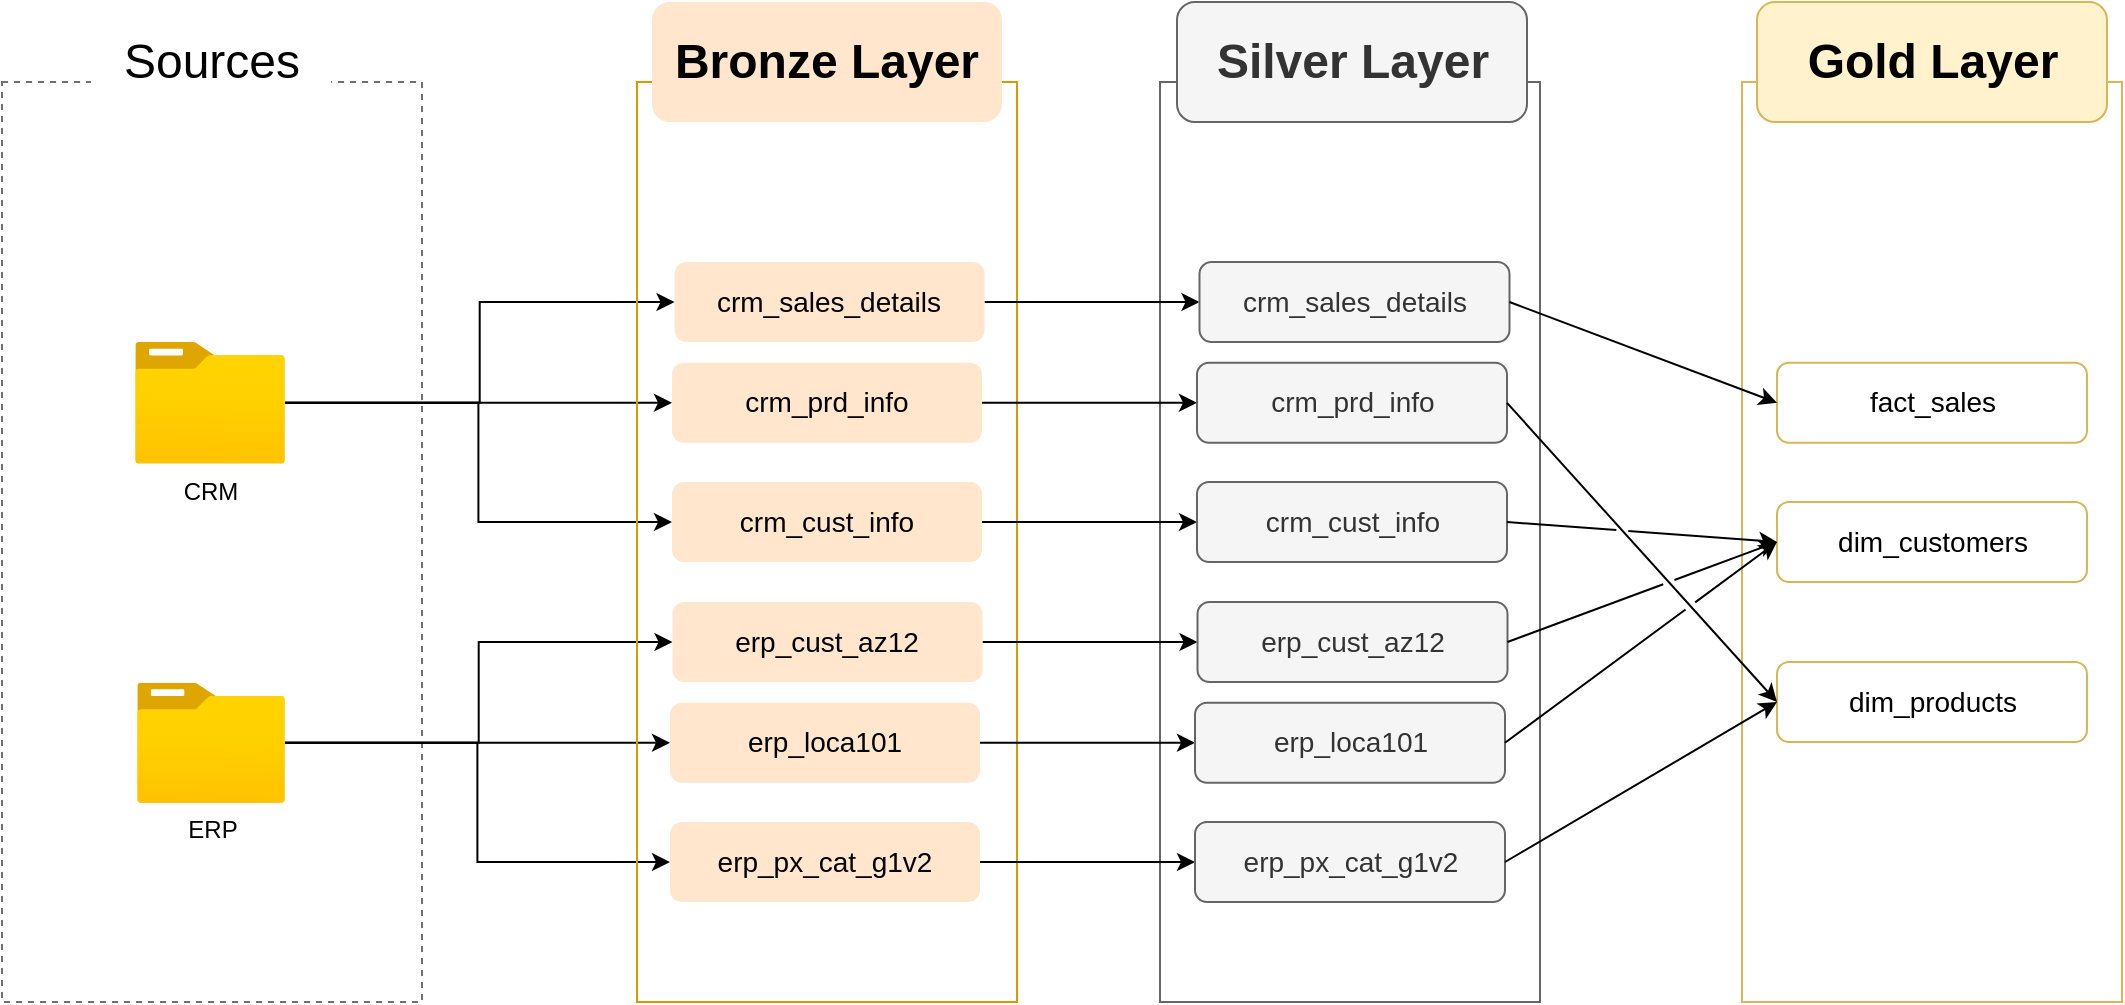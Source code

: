 <mxfile version="26.0.9">
  <diagram name="Page-1" id="h1n8PZr7sgKUXk8LNkc2">
    <mxGraphModel dx="1434" dy="836" grid="1" gridSize="10" guides="1" tooltips="1" connect="1" arrows="1" fold="1" page="1" pageScale="1" pageWidth="1200" pageHeight="1920" math="0" shadow="0">
      <root>
        <mxCell id="0" />
        <mxCell id="1" parent="0" />
        <mxCell id="5uA9pcVp3LpVxrsXrmJU-1" value="" style="rounded=0;whiteSpace=wrap;html=1;fillColor=none;strokeColor=#666666;fontColor=#333333;" parent="1" vertex="1">
          <mxGeometry x="689" y="160" width="190" height="460" as="geometry" />
        </mxCell>
        <mxCell id="2CRzV3j9DOagkD-9mnAY-1" value="" style="rounded=0;whiteSpace=wrap;html=1;fillColor=none;dashed=1;fontColor=#333333;strokeColor=#707070;" parent="1" vertex="1">
          <mxGeometry x="110" y="160" width="210" height="460" as="geometry" />
        </mxCell>
        <mxCell id="2CRzV3j9DOagkD-9mnAY-2" value="&lt;font style=&quot;font-size: 24px;&quot;&gt;Sources&lt;/font&gt;" style="rounded=1;whiteSpace=wrap;html=1;strokeColor=none;" parent="1" vertex="1">
          <mxGeometry x="154.5" y="120" width="120" height="60" as="geometry" />
        </mxCell>
        <mxCell id="2CRzV3j9DOagkD-9mnAY-25" style="edgeStyle=orthogonalEdgeStyle;rounded=0;orthogonalLoop=1;jettySize=auto;html=1;entryX=0;entryY=0.5;entryDx=0;entryDy=0;" parent="1" source="2CRzV3j9DOagkD-9mnAY-3" target="2CRzV3j9DOagkD-9mnAY-11" edge="1">
          <mxGeometry relative="1" as="geometry" />
        </mxCell>
        <mxCell id="2CRzV3j9DOagkD-9mnAY-29" style="edgeStyle=orthogonalEdgeStyle;rounded=0;orthogonalLoop=1;jettySize=auto;html=1;entryX=0;entryY=0.5;entryDx=0;entryDy=0;" parent="1" source="2CRzV3j9DOagkD-9mnAY-3" target="2CRzV3j9DOagkD-9mnAY-27" edge="1">
          <mxGeometry relative="1" as="geometry" />
        </mxCell>
        <mxCell id="2CRzV3j9DOagkD-9mnAY-30" style="edgeStyle=orthogonalEdgeStyle;rounded=0;orthogonalLoop=1;jettySize=auto;html=1;entryX=0;entryY=0.5;entryDx=0;entryDy=0;" parent="1" source="2CRzV3j9DOagkD-9mnAY-3" target="2CRzV3j9DOagkD-9mnAY-28" edge="1">
          <mxGeometry relative="1" as="geometry" />
        </mxCell>
        <mxCell id="2CRzV3j9DOagkD-9mnAY-3" value="CRM" style="image;aspect=fixed;html=1;points=[];align=center;fontSize=12;image=img/lib/azure2/general/Folder_Blank.svg;" parent="1" vertex="1">
          <mxGeometry x="176.54" y="290" width="74.93" height="60.81" as="geometry" />
        </mxCell>
        <mxCell id="2CRzV3j9DOagkD-9mnAY-34" style="edgeStyle=orthogonalEdgeStyle;rounded=0;orthogonalLoop=1;jettySize=auto;html=1;" parent="1" source="2CRzV3j9DOagkD-9mnAY-4" target="2CRzV3j9DOagkD-9mnAY-32" edge="1">
          <mxGeometry relative="1" as="geometry" />
        </mxCell>
        <mxCell id="2CRzV3j9DOagkD-9mnAY-35" style="edgeStyle=orthogonalEdgeStyle;rounded=0;orthogonalLoop=1;jettySize=auto;html=1;entryX=0;entryY=0.5;entryDx=0;entryDy=0;" parent="1" source="2CRzV3j9DOagkD-9mnAY-4" target="2CRzV3j9DOagkD-9mnAY-31" edge="1">
          <mxGeometry relative="1" as="geometry" />
        </mxCell>
        <mxCell id="2CRzV3j9DOagkD-9mnAY-36" style="edgeStyle=orthogonalEdgeStyle;rounded=0;orthogonalLoop=1;jettySize=auto;html=1;entryX=0;entryY=0.5;entryDx=0;entryDy=0;" parent="1" source="2CRzV3j9DOagkD-9mnAY-4" target="2CRzV3j9DOagkD-9mnAY-33" edge="1">
          <mxGeometry relative="1" as="geometry" />
        </mxCell>
        <mxCell id="2CRzV3j9DOagkD-9mnAY-4" value="ERP&lt;div&gt;&lt;br&gt;&lt;/div&gt;" style="image;aspect=fixed;html=1;points=[];align=center;fontSize=12;image=img/lib/azure2/general/Folder_Blank.svg;" parent="1" vertex="1">
          <mxGeometry x="177.54" y="460.4" width="73.93" height="60" as="geometry" />
        </mxCell>
        <mxCell id="2CRzV3j9DOagkD-9mnAY-9" value="" style="rounded=0;whiteSpace=wrap;html=1;fillColor=none;strokeColor=#D79B00;" parent="1" vertex="1">
          <mxGeometry x="427.5" y="160" width="190" height="460" as="geometry" />
        </mxCell>
        <mxCell id="2CRzV3j9DOagkD-9mnAY-10" value="&lt;font style=&quot;font-size: 24px;&quot;&gt;&lt;b&gt;Bronze Layer&lt;/b&gt;&lt;/font&gt;" style="rounded=1;whiteSpace=wrap;html=1;fillColor=#ffe6cc;strokeColor=none;" parent="1" vertex="1">
          <mxGeometry x="435" y="120" width="175" height="60" as="geometry" />
        </mxCell>
        <mxCell id="5uA9pcVp3LpVxrsXrmJU-9" style="edgeStyle=orthogonalEdgeStyle;rounded=0;orthogonalLoop=1;jettySize=auto;html=1;entryX=0;entryY=0.5;entryDx=0;entryDy=0;" parent="1" source="2CRzV3j9DOagkD-9mnAY-11" target="5uA9pcVp3LpVxrsXrmJU-3" edge="1">
          <mxGeometry relative="1" as="geometry" />
        </mxCell>
        <mxCell id="2CRzV3j9DOagkD-9mnAY-11" value="crm_sales_details" style="rounded=1;whiteSpace=wrap;html=1;fillColor=#ffe6cc;strokeColor=none;fontSize=14;" parent="1" vertex="1">
          <mxGeometry x="446.25" y="250" width="155" height="40" as="geometry" />
        </mxCell>
        <mxCell id="5uA9pcVp3LpVxrsXrmJU-10" style="edgeStyle=orthogonalEdgeStyle;rounded=0;orthogonalLoop=1;jettySize=auto;html=1;entryX=0;entryY=0.5;entryDx=0;entryDy=0;" parent="1" source="2CRzV3j9DOagkD-9mnAY-27" target="5uA9pcVp3LpVxrsXrmJU-4" edge="1">
          <mxGeometry relative="1" as="geometry" />
        </mxCell>
        <mxCell id="2CRzV3j9DOagkD-9mnAY-27" value="crm_prd_info" style="rounded=1;whiteSpace=wrap;html=1;fillColor=#ffe6cc;strokeColor=none;fontSize=14;" parent="1" vertex="1">
          <mxGeometry x="445" y="300.4" width="155" height="40" as="geometry" />
        </mxCell>
        <mxCell id="5uA9pcVp3LpVxrsXrmJU-11" style="edgeStyle=orthogonalEdgeStyle;rounded=0;orthogonalLoop=1;jettySize=auto;html=1;" parent="1" source="2CRzV3j9DOagkD-9mnAY-28" target="5uA9pcVp3LpVxrsXrmJU-5" edge="1">
          <mxGeometry relative="1" as="geometry" />
        </mxCell>
        <mxCell id="2CRzV3j9DOagkD-9mnAY-28" value="crm_cust_info" style="rounded=1;whiteSpace=wrap;html=1;fillColor=#ffe6cc;strokeColor=none;fontSize=14;" parent="1" vertex="1">
          <mxGeometry x="445" y="360" width="155" height="40" as="geometry" />
        </mxCell>
        <mxCell id="5uA9pcVp3LpVxrsXrmJU-12" style="edgeStyle=orthogonalEdgeStyle;rounded=0;orthogonalLoop=1;jettySize=auto;html=1;entryX=0;entryY=0.5;entryDx=0;entryDy=0;" parent="1" source="2CRzV3j9DOagkD-9mnAY-31" target="5uA9pcVp3LpVxrsXrmJU-6" edge="1">
          <mxGeometry relative="1" as="geometry" />
        </mxCell>
        <mxCell id="2CRzV3j9DOagkD-9mnAY-31" value="erp_cust_az12" style="rounded=1;whiteSpace=wrap;html=1;fillColor=#ffe6cc;strokeColor=none;fontSize=14;" parent="1" vertex="1">
          <mxGeometry x="445.25" y="420" width="155" height="40" as="geometry" />
        </mxCell>
        <mxCell id="5uA9pcVp3LpVxrsXrmJU-13" style="edgeStyle=orthogonalEdgeStyle;rounded=0;orthogonalLoop=1;jettySize=auto;html=1;entryX=0;entryY=0.5;entryDx=0;entryDy=0;" parent="1" source="2CRzV3j9DOagkD-9mnAY-32" target="5uA9pcVp3LpVxrsXrmJU-7" edge="1">
          <mxGeometry relative="1" as="geometry" />
        </mxCell>
        <mxCell id="2CRzV3j9DOagkD-9mnAY-32" value="erp_loca101" style="rounded=1;whiteSpace=wrap;html=1;fillColor=#ffe6cc;strokeColor=none;fontSize=14;" parent="1" vertex="1">
          <mxGeometry x="444" y="470.4" width="155" height="40" as="geometry" />
        </mxCell>
        <mxCell id="5uA9pcVp3LpVxrsXrmJU-14" style="edgeStyle=orthogonalEdgeStyle;rounded=0;orthogonalLoop=1;jettySize=auto;html=1;entryX=0;entryY=0.5;entryDx=0;entryDy=0;" parent="1" source="2CRzV3j9DOagkD-9mnAY-33" target="5uA9pcVp3LpVxrsXrmJU-8" edge="1">
          <mxGeometry relative="1" as="geometry" />
        </mxCell>
        <mxCell id="2CRzV3j9DOagkD-9mnAY-33" value="erp_px_cat_g1v2" style="rounded=1;whiteSpace=wrap;html=1;fillColor=#ffe6cc;strokeColor=none;fontSize=14;" parent="1" vertex="1">
          <mxGeometry x="444" y="530" width="155" height="40" as="geometry" />
        </mxCell>
        <mxCell id="5uA9pcVp3LpVxrsXrmJU-2" value="&lt;font style=&quot;font-size: 24px;&quot;&gt;&lt;b&gt;Silver Layer&lt;/b&gt;&lt;/font&gt;" style="rounded=1;whiteSpace=wrap;html=1;fillColor=#f5f5f5;strokeColor=#666666;fontColor=#333333;" parent="1" vertex="1">
          <mxGeometry x="697.5" y="120" width="175" height="60" as="geometry" />
        </mxCell>
        <mxCell id="5uA9pcVp3LpVxrsXrmJU-3" value="crm_sales_details" style="rounded=1;whiteSpace=wrap;html=1;fillColor=#f5f5f5;strokeColor=#666666;fontColor=#333333;fontSize=14;" parent="1" vertex="1">
          <mxGeometry x="708.75" y="250" width="155" height="40" as="geometry" />
        </mxCell>
        <mxCell id="5uA9pcVp3LpVxrsXrmJU-4" value="crm_prd_info" style="rounded=1;whiteSpace=wrap;html=1;fillColor=#f5f5f5;strokeColor=#666666;fontColor=#333333;fontSize=14;" parent="1" vertex="1">
          <mxGeometry x="707.5" y="300.4" width="155" height="40" as="geometry" />
        </mxCell>
        <mxCell id="5uA9pcVp3LpVxrsXrmJU-5" value="crm_cust_info" style="rounded=1;whiteSpace=wrap;html=1;fillColor=#f5f5f5;strokeColor=#666666;fontColor=#333333;fontSize=14;" parent="1" vertex="1">
          <mxGeometry x="707.5" y="360" width="155" height="40" as="geometry" />
        </mxCell>
        <mxCell id="5uA9pcVp3LpVxrsXrmJU-6" value="erp_cust_az12" style="rounded=1;whiteSpace=wrap;html=1;fillColor=#f5f5f5;strokeColor=#666666;fontColor=#333333;fontSize=14;" parent="1" vertex="1">
          <mxGeometry x="707.75" y="420" width="155" height="40" as="geometry" />
        </mxCell>
        <mxCell id="5uA9pcVp3LpVxrsXrmJU-7" value="erp_loca101" style="rounded=1;whiteSpace=wrap;html=1;fillColor=#f5f5f5;strokeColor=#666666;fontColor=#333333;fontSize=14;" parent="1" vertex="1">
          <mxGeometry x="706.5" y="470.4" width="155" height="40" as="geometry" />
        </mxCell>
        <mxCell id="5uA9pcVp3LpVxrsXrmJU-8" value="erp_px_cat_g1v2" style="rounded=1;whiteSpace=wrap;html=1;fillColor=#f5f5f5;strokeColor=#666666;fontColor=#333333;fontSize=14;" parent="1" vertex="1">
          <mxGeometry x="706.5" y="530" width="155" height="40" as="geometry" />
        </mxCell>
        <mxCell id="8n38ynNcOJuj_9CRjuvf-9" value="" style="rounded=0;whiteSpace=wrap;html=1;fillColor=none;strokeColor=#d6b656;" vertex="1" parent="1">
          <mxGeometry x="980" y="160" width="190" height="460" as="geometry" />
        </mxCell>
        <mxCell id="8n38ynNcOJuj_9CRjuvf-10" value="&lt;font style=&quot;font-size: 24px;&quot;&gt;&lt;b&gt;Gold Layer&lt;/b&gt;&lt;/font&gt;" style="rounded=1;whiteSpace=wrap;html=1;fillColor=#fff2cc;strokeColor=#d6b656;" vertex="1" parent="1">
          <mxGeometry x="987.5" y="120" width="175" height="60" as="geometry" />
        </mxCell>
        <mxCell id="8n38ynNcOJuj_9CRjuvf-11" value="fact_sales" style="rounded=1;whiteSpace=wrap;html=1;fillColor=none;strokeColor=#d6b656;fontSize=14;" vertex="1" parent="1">
          <mxGeometry x="997.5" y="300.4" width="155" height="40" as="geometry" />
        </mxCell>
        <mxCell id="8n38ynNcOJuj_9CRjuvf-12" value="dim_products" style="rounded=1;whiteSpace=wrap;html=1;fillColor=none;strokeColor=#d6b656;fontSize=14;" vertex="1" parent="1">
          <mxGeometry x="997.5" y="450" width="155" height="40" as="geometry" />
        </mxCell>
        <mxCell id="8n38ynNcOJuj_9CRjuvf-13" value="dim_customers" style="rounded=1;whiteSpace=wrap;html=1;fillColor=none;strokeColor=#d6b656;fontSize=14;" vertex="1" parent="1">
          <mxGeometry x="997.5" y="370" width="155" height="40" as="geometry" />
        </mxCell>
        <mxCell id="8n38ynNcOJuj_9CRjuvf-20" value="" style="endArrow=classic;html=1;rounded=0;exitX=1;exitY=0.5;exitDx=0;exitDy=0;entryX=0;entryY=0.5;entryDx=0;entryDy=0;jumpStyle=gap;" edge="1" parent="1" source="5uA9pcVp3LpVxrsXrmJU-3" target="8n38ynNcOJuj_9CRjuvf-11">
          <mxGeometry width="50" height="50" relative="1" as="geometry">
            <mxPoint x="920" y="270" as="sourcePoint" />
            <mxPoint x="970" y="220" as="targetPoint" />
          </mxGeometry>
        </mxCell>
        <mxCell id="8n38ynNcOJuj_9CRjuvf-21" value="" style="endArrow=classic;html=1;rounded=0;exitX=1;exitY=0.5;exitDx=0;exitDy=0;entryX=0;entryY=0.5;entryDx=0;entryDy=0;jumpStyle=gap;" edge="1" parent="1" source="5uA9pcVp3LpVxrsXrmJU-4" target="8n38ynNcOJuj_9CRjuvf-12">
          <mxGeometry width="50" height="50" relative="1" as="geometry">
            <mxPoint x="872.5" y="300.4" as="sourcePoint" />
            <mxPoint x="946.5" y="350.4" as="targetPoint" />
          </mxGeometry>
        </mxCell>
        <mxCell id="8n38ynNcOJuj_9CRjuvf-22" value="" style="endArrow=classic;html=1;rounded=0;exitX=1;exitY=0.5;exitDx=0;exitDy=0;entryX=0;entryY=0.5;entryDx=0;entryDy=0;jumpStyle=gap;" edge="1" parent="1" source="5uA9pcVp3LpVxrsXrmJU-5" target="8n38ynNcOJuj_9CRjuvf-13">
          <mxGeometry width="50" height="50" relative="1" as="geometry">
            <mxPoint x="872.5" y="390" as="sourcePoint" />
            <mxPoint x="946.5" y="440" as="targetPoint" />
          </mxGeometry>
        </mxCell>
        <mxCell id="8n38ynNcOJuj_9CRjuvf-23" value="" style="endArrow=classic;html=1;rounded=0;exitX=1;exitY=0.5;exitDx=0;exitDy=0;entryX=0;entryY=0.5;entryDx=0;entryDy=0;jumpStyle=gap;" edge="1" parent="1" source="5uA9pcVp3LpVxrsXrmJU-6" target="8n38ynNcOJuj_9CRjuvf-13">
          <mxGeometry width="50" height="50" relative="1" as="geometry">
            <mxPoint x="880" y="490" as="sourcePoint" />
            <mxPoint x="955" y="500" as="targetPoint" />
          </mxGeometry>
        </mxCell>
        <mxCell id="8n38ynNcOJuj_9CRjuvf-24" value="" style="endArrow=classic;html=1;rounded=0;exitX=1;exitY=0.5;exitDx=0;exitDy=0;entryX=0;entryY=0.5;entryDx=0;entryDy=0;jumpStyle=gap;" edge="1" parent="1" source="5uA9pcVp3LpVxrsXrmJU-7" target="8n38ynNcOJuj_9CRjuvf-13">
          <mxGeometry width="50" height="50" relative="1" as="geometry">
            <mxPoint x="890" y="540" as="sourcePoint" />
            <mxPoint x="964" y="590" as="targetPoint" />
          </mxGeometry>
        </mxCell>
        <mxCell id="8n38ynNcOJuj_9CRjuvf-25" value="" style="endArrow=classic;html=1;rounded=0;exitX=1;exitY=0.5;exitDx=0;exitDy=0;entryX=0;entryY=0.5;entryDx=0;entryDy=0;jumpStyle=gap;" edge="1" parent="1" source="5uA9pcVp3LpVxrsXrmJU-8" target="8n38ynNcOJuj_9CRjuvf-12">
          <mxGeometry width="50" height="50" relative="1" as="geometry">
            <mxPoint x="880" y="570.4" as="sourcePoint" />
            <mxPoint x="956" y="470.4" as="targetPoint" />
          </mxGeometry>
        </mxCell>
      </root>
    </mxGraphModel>
  </diagram>
</mxfile>
